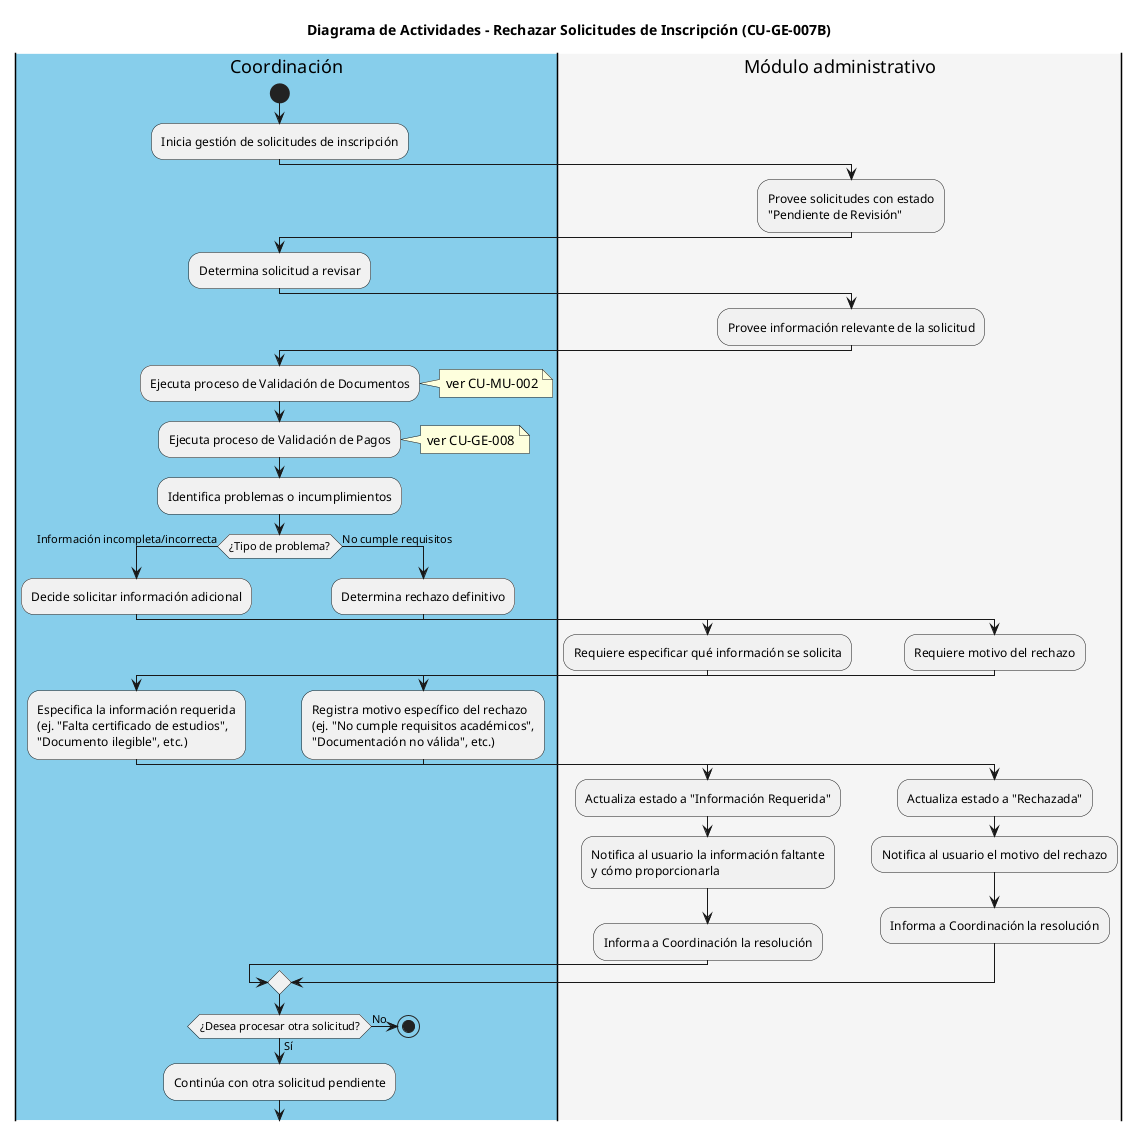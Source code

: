 @startuml CU-GE-007B_Rechazar_Inscripciones
title Diagrama de Actividades - Rechazar Solicitudes de Inscripción (CU-GE-007B)

|#skyblue|Coordinación|
start
:Inicia gestión de solicitudes de inscripción;

|#whitesmoke|Módulo administrativo|
:Provee solicitudes con estado
"Pendiente de Revisión";

|#skyblue|Coordinación|
:Determina solicitud a revisar;

|#whitesmoke|Módulo administrativo|
:Provee información relevante de la solicitud;

|#skyblue|Coordinación|
:Ejecuta proceso de Validación de Documentos;
note right: ver CU-MU-002
:Ejecuta proceso de Validación de Pagos;
note right: ver CU-GE-008
:Identifica problemas o incumplimientos;
if (¿Tipo de problema?) then (Información incompleta/incorrecta)
  |#skyblue|Coordinación|
  :Decide solicitar información adicional;
  |#whitesmoke|Módulo administrativo|
  :Requiere especificar qué información se solicita;
  |#skyblue|Coordinación|
  :Especifica la información requerida
  (ej. "Falta certificado de estudios",
  "Documento ilegible", etc.);
  |#whitesmoke|Módulo administrativo|
  :Actualiza estado a "Información Requerida";
  :Notifica al usuario la información faltante
  y cómo proporcionarla;
  :Informa a Coordinación la resolución;
else (No cumple requisitos)
  |#skyblue|Coordinación|
  :Determina rechazo definitivo;
  |#whitesmoke|Módulo administrativo|
  :Requiere motivo del rechazo;
  |#skyblue|Coordinación|
  :Registra motivo específico del rechazo
  (ej. "No cumple requisitos académicos",
  "Documentación no válida", etc.);
  |#whitesmoke|Módulo administrativo|
  :Actualiza estado a "Rechazada";
  :Notifica al usuario el motivo del rechazo;
  :Informa a Coordinación la resolución;
endif

|#skyblue|Coordinación|
if (¿Desea procesar otra solicitud?) then (Sí)
  :Continúa con otra solicitud pendiente;
else (No)
  stop
endif
@enduml